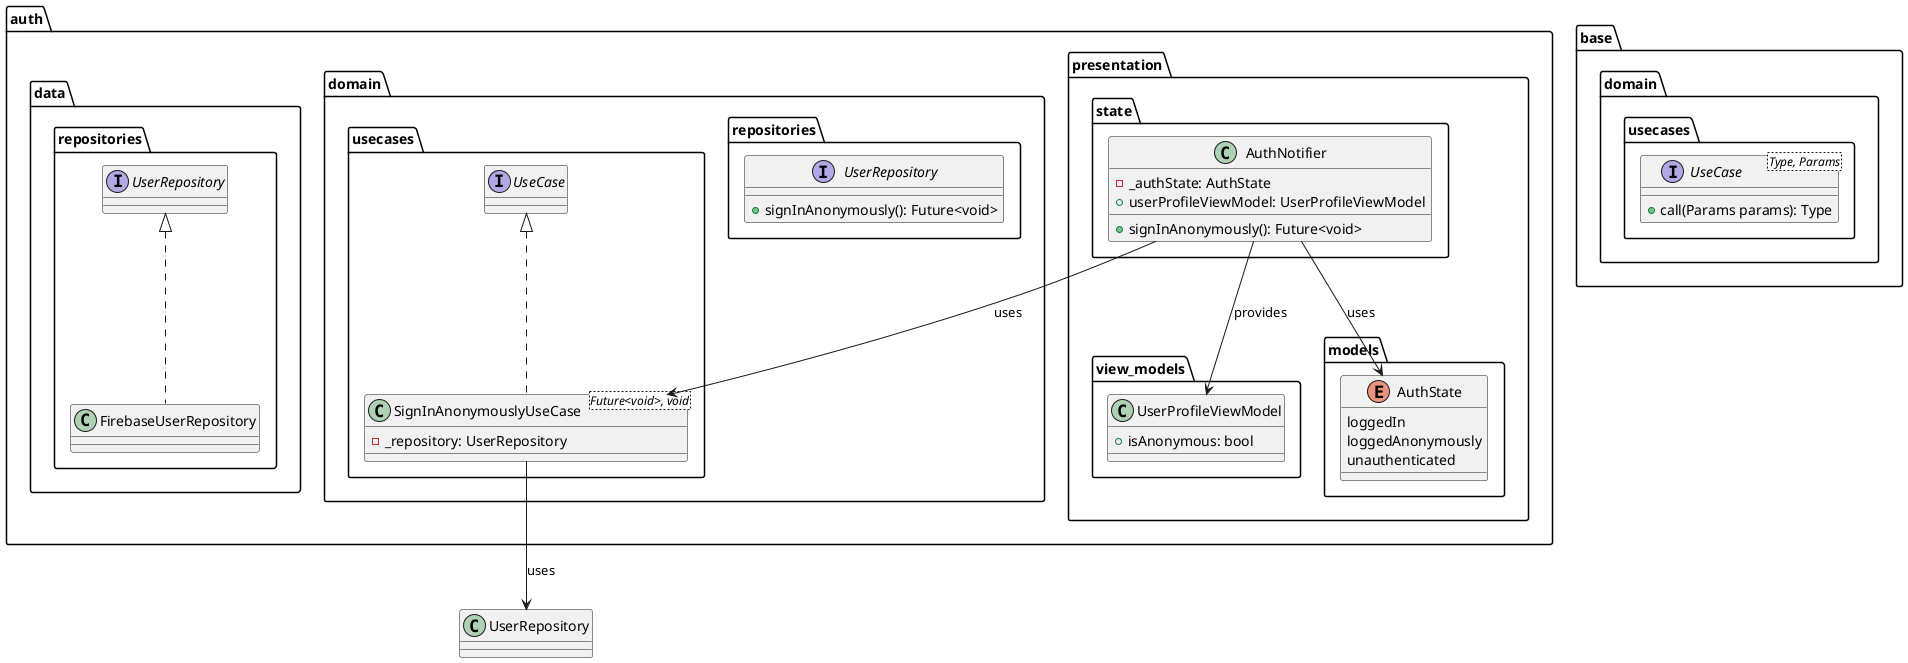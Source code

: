 @startuml public_dashboard_auth_class_diagram

package base.domain.usecases {
    interface UseCase<Type, Params> {
        + call(Params params): Type
    }
}

package auth {
    package presentation {
        package view_models {
            class UserProfileViewModel {
                + isAnonymous: bool
            }
        }

        package models {
            enum AuthState {
                 loggedIn
                 loggedAnonymously
                 unauthenticated
            }
        }

        package state {
            class AuthNotifier {
                - _authState: AuthState
                + userProfileViewModel: UserProfileViewModel
                + signInAnonymously(): Future<void>
            }
        }
    }

    package domain {
        package repositories {
            interface UserRepository {
                + signInAnonymously(): Future<void>
            }
        }

        package usecases {
            class SignInAnonymouslyUseCase<Future<void>, void> implements UseCase {
                - _repository: UserRepository
            }
        }
    }

    package data.repositories {
        class FirebaseUserRepository implements UserRepository {}
    }
}

SignInAnonymouslyUseCase --> UserRepository: uses
AuthNotifier --> SignInAnonymouslyUseCase: uses
AuthNotifier --> AuthState: uses
AuthNotifier --> UserProfileViewModel: provides
@enduml
